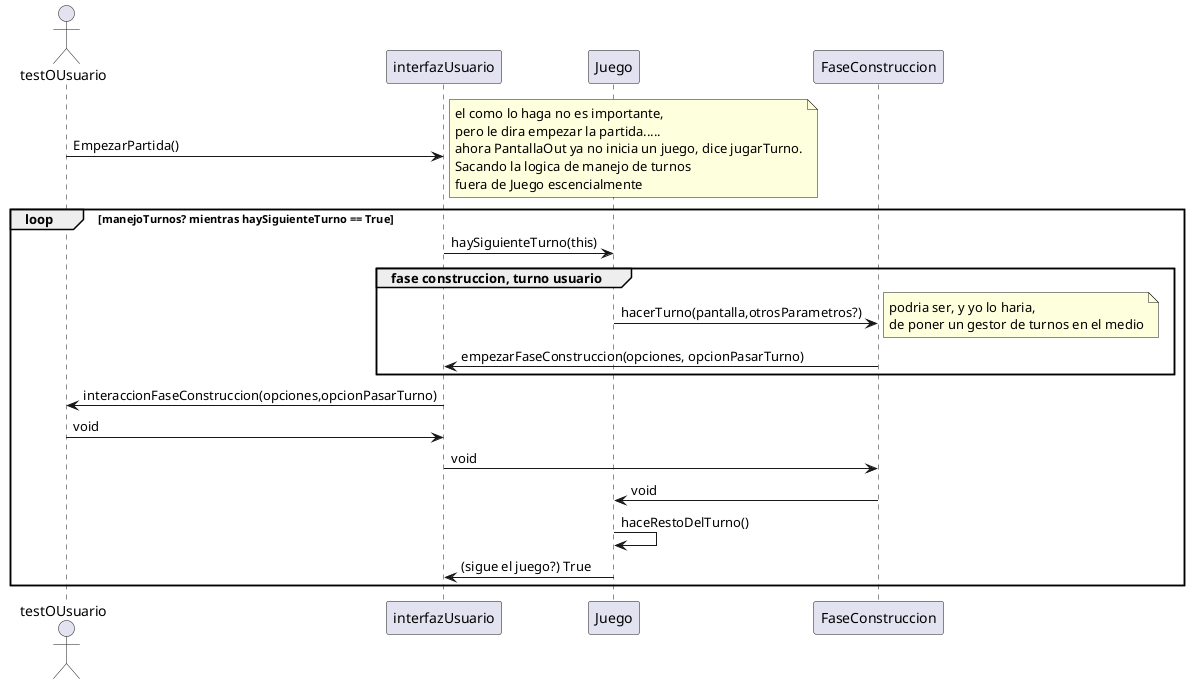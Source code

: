 @startuml


Actor testOUsuario as usuario

usuario -> interfazUsuario: EmpezarPartida()

loop manejoTurnos? mientras haySiguienteTurno == True


note right 
el como lo haga no es importante, 
pero le dira empezar la partida.....
ahora PantallaOut ya no inicia un juego, dice jugarTurno.
Sacando la logica de manejo de turnos 
fuera de Juego escencialmente
end note


interfazUsuario-> Juego: haySiguienteTurno(this)
group fase construccion, turno usuario
Juego -> FaseConstruccion: hacerTurno(pantalla,otrosParametros?)
note right
podria ser, y yo lo haria,
de poner un gestor de turnos en el medio
end note




FaseConstruccion-> interfazUsuario: empezarFaseConstruccion(opciones, opcionPasarTurno)
end group

interfazUsuario -> usuario: interaccionFaseConstruccion(opciones,opcionPasarTurno)
usuario -> interfazUsuario : void

interfazUsuario->FaseConstruccion : void

FaseConstruccion-> Juego: void
Juego -> Juego: haceRestoDelTurno()
Juego -> interfazUsuario: (sigue el juego?) True
end
@enduml